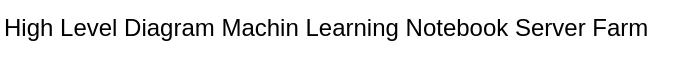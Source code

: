 <mxfile version="10.6.8" type="github"><diagram id="bpCSEXacAFFo-F7FNy2e" name="Page-1"><mxGraphModel dx="998" dy="548" grid="1" gridSize="10" guides="1" tooltips="1" connect="1" arrows="1" fold="1" page="1" pageScale="1" pageWidth="850" pageHeight="1100" math="0" shadow="0"><root><mxCell id="0"/><mxCell id="1" parent="0"/><mxCell id="ct1tvGaKCqSQRwJmnE4F-2" value="High Level Diagram Machin Learning Notebook Server Farm" style="text;html=1;" vertex="1" parent="1"><mxGeometry x="110" y="30" width="340" height="30" as="geometry"/></mxCell></root></mxGraphModel></diagram></mxfile>